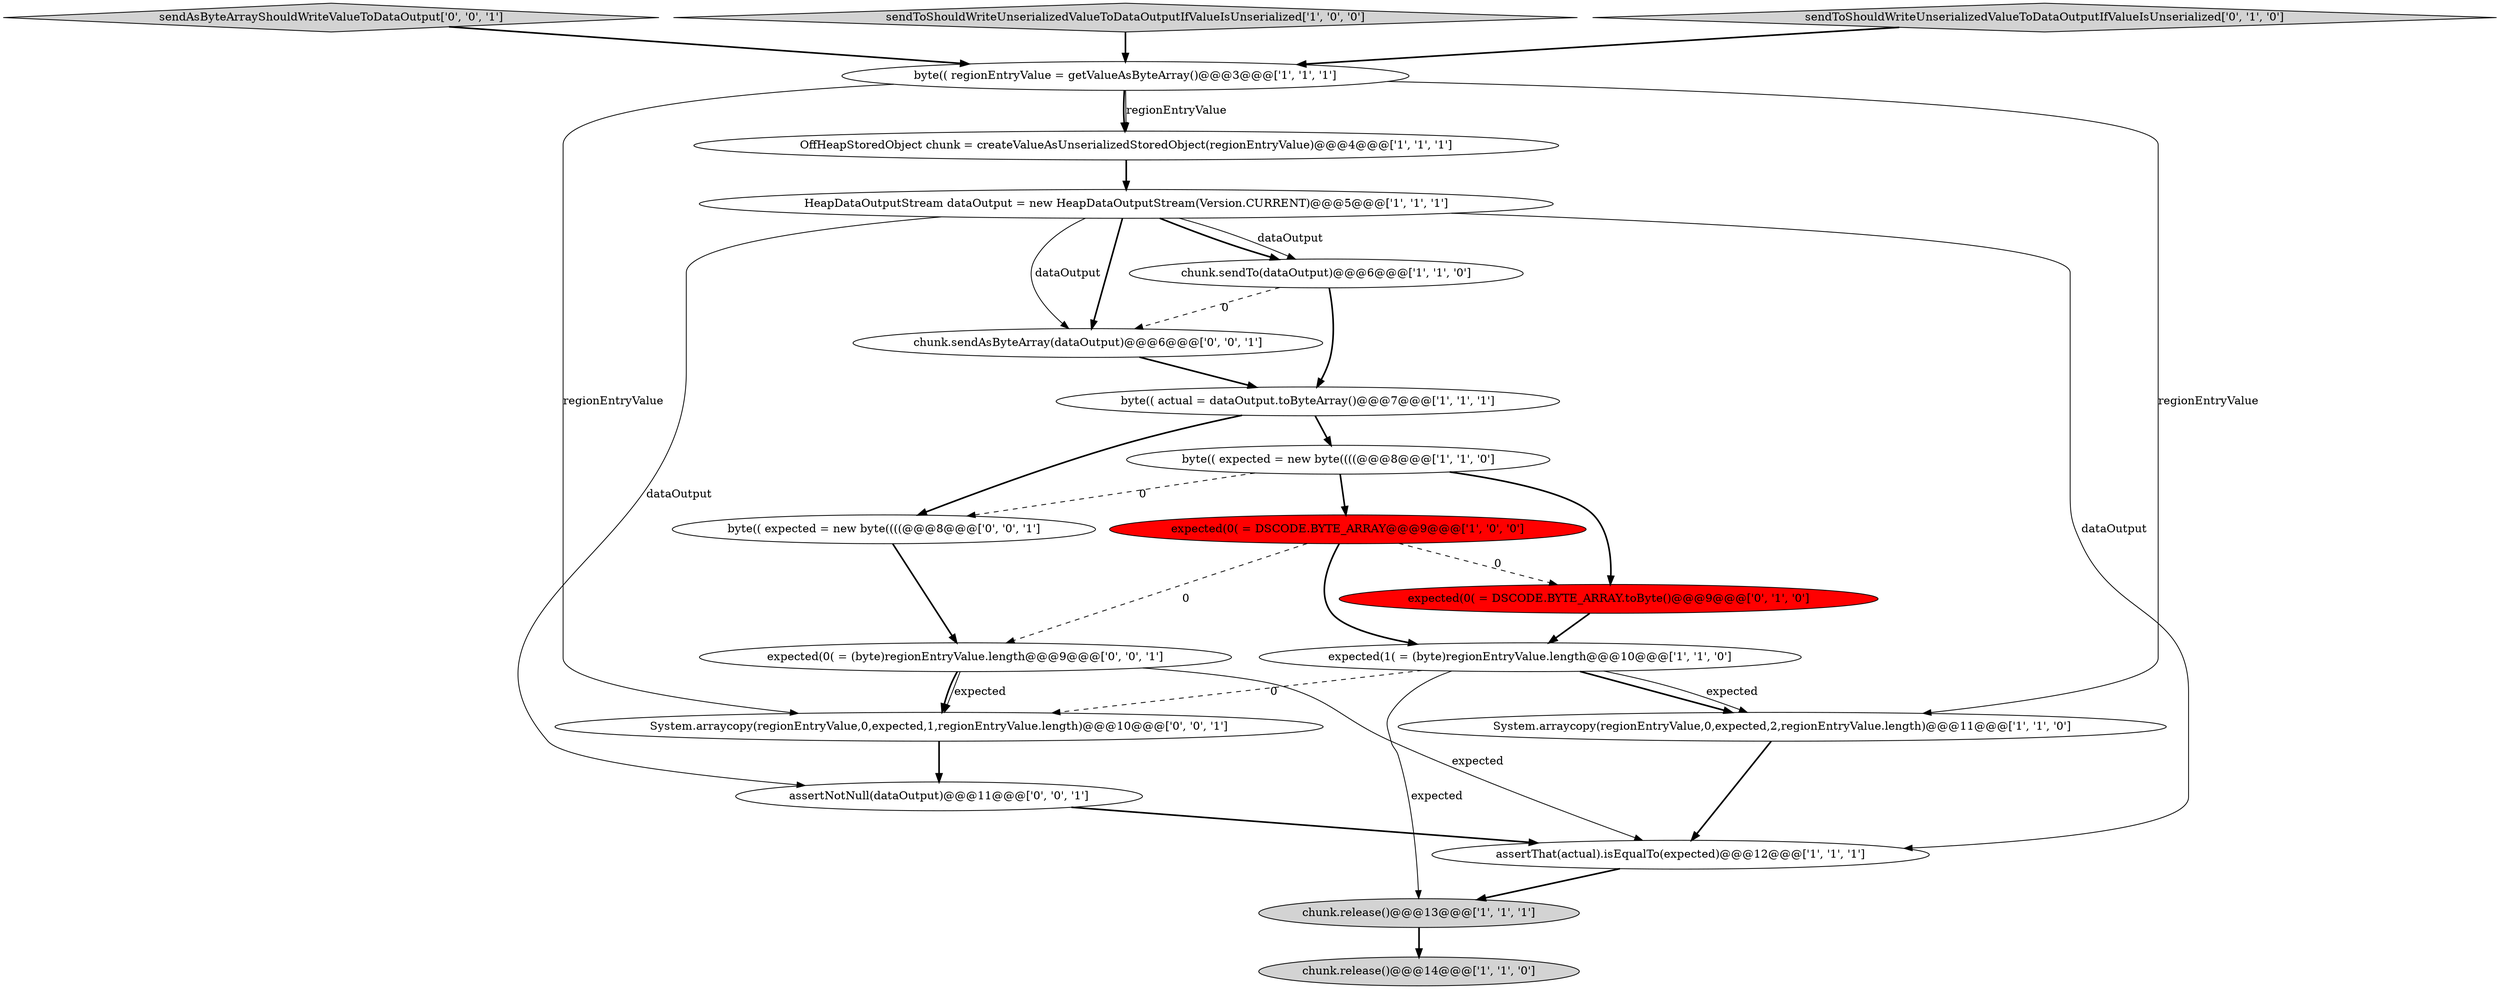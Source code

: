 digraph {
13 [style = filled, label = "expected(0( = DSCODE.BYTE_ARRAY.toByte()@@@9@@@['0', '1', '0']", fillcolor = red, shape = ellipse image = "AAA1AAABBB2BBB"];
19 [style = filled, label = "System.arraycopy(regionEntryValue,0,expected,1,regionEntryValue.length)@@@10@@@['0', '0', '1']", fillcolor = white, shape = ellipse image = "AAA0AAABBB3BBB"];
18 [style = filled, label = "sendAsByteArrayShouldWriteValueToDataOutput['0', '0', '1']", fillcolor = lightgray, shape = diamond image = "AAA0AAABBB3BBB"];
9 [style = filled, label = "expected(1( = (byte)regionEntryValue.length@@@10@@@['1', '1', '0']", fillcolor = white, shape = ellipse image = "AAA0AAABBB1BBB"];
10 [style = filled, label = "System.arraycopy(regionEntryValue,0,expected,2,regionEntryValue.length)@@@11@@@['1', '1', '0']", fillcolor = white, shape = ellipse image = "AAA0AAABBB1BBB"];
7 [style = filled, label = "byte(( expected = new byte((((@@@8@@@['1', '1', '0']", fillcolor = white, shape = ellipse image = "AAA0AAABBB1BBB"];
15 [style = filled, label = "assertNotNull(dataOutput)@@@11@@@['0', '0', '1']", fillcolor = white, shape = ellipse image = "AAA0AAABBB3BBB"];
4 [style = filled, label = "assertThat(actual).isEqualTo(expected)@@@12@@@['1', '1', '1']", fillcolor = white, shape = ellipse image = "AAA0AAABBB1BBB"];
8 [style = filled, label = "chunk.release()@@@13@@@['1', '1', '1']", fillcolor = lightgray, shape = ellipse image = "AAA0AAABBB1BBB"];
11 [style = filled, label = "sendToShouldWriteUnserializedValueToDataOutputIfValueIsUnserialized['1', '0', '0']", fillcolor = lightgray, shape = diamond image = "AAA0AAABBB1BBB"];
0 [style = filled, label = "chunk.sendTo(dataOutput)@@@6@@@['1', '1', '0']", fillcolor = white, shape = ellipse image = "AAA0AAABBB1BBB"];
16 [style = filled, label = "expected(0( = (byte)regionEntryValue.length@@@9@@@['0', '0', '1']", fillcolor = white, shape = ellipse image = "AAA0AAABBB3BBB"];
5 [style = filled, label = "byte(( actual = dataOutput.toByteArray()@@@7@@@['1', '1', '1']", fillcolor = white, shape = ellipse image = "AAA0AAABBB1BBB"];
3 [style = filled, label = "OffHeapStoredObject chunk = createValueAsUnserializedStoredObject(regionEntryValue)@@@4@@@['1', '1', '1']", fillcolor = white, shape = ellipse image = "AAA0AAABBB1BBB"];
14 [style = filled, label = "sendToShouldWriteUnserializedValueToDataOutputIfValueIsUnserialized['0', '1', '0']", fillcolor = lightgray, shape = diamond image = "AAA0AAABBB2BBB"];
1 [style = filled, label = "expected(0( = DSCODE.BYTE_ARRAY@@@9@@@['1', '0', '0']", fillcolor = red, shape = ellipse image = "AAA1AAABBB1BBB"];
6 [style = filled, label = "byte(( regionEntryValue = getValueAsByteArray()@@@3@@@['1', '1', '1']", fillcolor = white, shape = ellipse image = "AAA0AAABBB1BBB"];
17 [style = filled, label = "chunk.sendAsByteArray(dataOutput)@@@6@@@['0', '0', '1']", fillcolor = white, shape = ellipse image = "AAA0AAABBB3BBB"];
2 [style = filled, label = "HeapDataOutputStream dataOutput = new HeapDataOutputStream(Version.CURRENT)@@@5@@@['1', '1', '1']", fillcolor = white, shape = ellipse image = "AAA0AAABBB1BBB"];
12 [style = filled, label = "chunk.release()@@@14@@@['1', '1', '0']", fillcolor = lightgray, shape = ellipse image = "AAA0AAABBB1BBB"];
20 [style = filled, label = "byte(( expected = new byte((((@@@8@@@['0', '0', '1']", fillcolor = white, shape = ellipse image = "AAA0AAABBB3BBB"];
7->13 [style = bold, label=""];
2->17 [style = bold, label=""];
6->3 [style = solid, label="regionEntryValue"];
16->19 [style = solid, label="expected"];
6->3 [style = bold, label=""];
17->5 [style = bold, label=""];
7->1 [style = bold, label=""];
5->20 [style = bold, label=""];
16->4 [style = solid, label="expected"];
11->6 [style = bold, label=""];
7->20 [style = dashed, label="0"];
9->8 [style = solid, label="expected"];
9->10 [style = bold, label=""];
2->4 [style = solid, label="dataOutput"];
16->19 [style = bold, label=""];
0->17 [style = dashed, label="0"];
1->9 [style = bold, label=""];
1->13 [style = dashed, label="0"];
9->19 [style = dashed, label="0"];
6->19 [style = solid, label="regionEntryValue"];
2->0 [style = bold, label=""];
20->16 [style = bold, label=""];
3->2 [style = bold, label=""];
18->6 [style = bold, label=""];
1->16 [style = dashed, label="0"];
15->4 [style = bold, label=""];
10->4 [style = bold, label=""];
2->15 [style = solid, label="dataOutput"];
5->7 [style = bold, label=""];
4->8 [style = bold, label=""];
13->9 [style = bold, label=""];
19->15 [style = bold, label=""];
6->10 [style = solid, label="regionEntryValue"];
2->0 [style = solid, label="dataOutput"];
8->12 [style = bold, label=""];
14->6 [style = bold, label=""];
9->10 [style = solid, label="expected"];
0->5 [style = bold, label=""];
2->17 [style = solid, label="dataOutput"];
}
